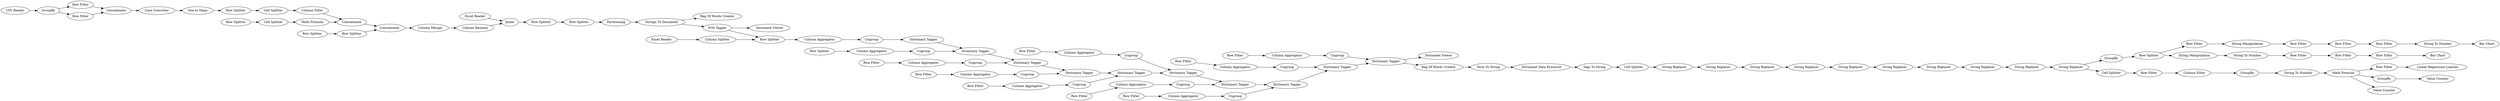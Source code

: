 digraph {
	"-3942821767610938061_110" [label="Row Filter"]
	"362135708087517249_195" [label="Value Counter"]
	"6252356855806818967_168" [label="String Replacer"]
	"6051865269236678821_51" [label="Math Formula"]
	"6051865269236678821_97" [label="Row Splitter"]
	"2846296802216203933_178" [label="String Manipulation"]
	"3756844909577539307_105" [label="Column Aggregator"]
	"-3336314075671995964_101" [label=Ungroup]
	"-3336314075671995964_88" [label="Row Splitter"]
	"2571380516058646961_108" [label="Column Aggregator"]
	"-3942821767610938061_108" [label="Column Aggregator"]
	"3877107365843267737_109" [label=Ungroup]
	"6051865269236678821_100" [label="Column Filter"]
	"-3572905238085532658_108" [label="Column Aggregator"]
	"-2392845769648733202_154" [label="Excel Reader"]
	"-3986436151427281941_171" [label="Row Filter"]
	"5185702245293426156_109" [label=Ungroup]
	"3877107365843267737_108" [label="Column Aggregator"]
	"362135708087517249_196" [label="Value Counter"]
	"-8168665570186247951_180" [label="Bar Chart"]
	"6051865269236678821_106" [label="Column Rename"]
	"5300817480344905901_28" [label="One to Many"]
	"-3572905238085532658_109" [label=Ungroup]
	"-2392845769648733202_142" [label=Joiner]
	"-3986436151427281941_169" [label="Row Filter"]
	"-8374975983702944886_135" [label="Row Filter"]
	"362135708087517249_109" [label="Document Viewer"]
	"-9059609318305491657_115" [label="Row Filter"]
	"8042765239793826767_57" [label="Dictionary Tagger"]
	"-3336314075671995964_100" [label="Column Aggregator"]
	"5300817480344905901_39" [label="Case Converter"]
	"6252356855806818967_164" [label="String Replacer"]
	"6252356855806818967_162" [label="String Replacer"]
	"6252356855806818967_166" [label="String Replacer"]
	"-2392845769648733202_147" [label="Row Splitter"]
	"345925534983433514_165" [label="Row Filter"]
	"2846296802216203933_175" [label="Row Filter"]
	"6252356855806818967_170" [label="String Replacer"]
	"-3986436151427281941_170" [label="Row Filter"]
	"6051865269236678821_50" [label="Cell Splitter"]
	"-2392845769648733202_152" [label="Row Splitter"]
	"362135708087517249_90" [label="Term To String"]
	"362135708087517249_91" [label="Document Data Extractor"]
	"-6155385474244733977_59" [label=Partitioning]
	"7525895211467713453_109" [label=Ungroup]
	"6051865269236678821_102" [label=Concatenate]
	"8042765239793826767_65" [label="Dictionary Tagger"]
	"-6155385474244733977_53" [label="Strings To Document"]
	"362135708087517249_10" [label="CSV Reader"]
	"8042765239793826767_84" [label="Dictionary Tagger"]
	"8042765239793826767_86" [label="Dictionary Tagger"]
	"-8374975983702944886_116" [label=GroupBy]
	"2622644458710482842_112" [label="Row Filter"]
	"6694633649908433698_55" [label="POS Tagger"]
	"-8168665570186247951_173" [label="Bar Chart"]
	"362135708087517249_194" [label=GroupBy]
	"6051865269236678821_107" [label="Row Splitter"]
	"5300817480344905901_21" [label=Concatenate]
	"6051865269236678821_49" [label="Row Splitter"]
	"-8168665570186247951_164" [label=GroupBy]
	"6694633649908433698_58" [label="Excel Reader"]
	"6051865269236678821_103" [label="Row Splitter"]
	"-3572905238085532658_110" [label="Row Filter"]
	"2622644458710482842_114" [label="Column Aggregator"]
	"5300817480344905901_19" [label="Row Filter"]
	"7525895211467713453_110" [label="Row Filter"]
	"6694633649908433698_56" [label="Document Viewer"]
	"362135708087517249_119" [label="Cell Splitter"]
	"-9059609318305491657_117" [label="Column Aggregator"]
	"-8168665570186247951_189" [label="Row Filter"]
	"362135708087517249_92" [label="Tags To String"]
	"3756844909577539307_104" [label="Row Splitter"]
	"-8168665570186247951_163" [label="Row Splitter"]
	"5300817480344905901_20" [label="Row Filter"]
	"5300817480344905901_18" [label=GroupBy]
	"8042765239793826767_68" [label="Dictionary Tagger"]
	"8042765239793826767_74" [label="Dictionary Tagger"]
	"8042765239793826767_85" [label="Dictionary Tagger"]
	"6252356855806818967_163" [label="String Replacer"]
	"-9059609318305491657_116" [label=Ungroup]
	"2846296802216203933_174" [label="Row Filter"]
	"-8374975983702944886_114" [label="Cell Splitter"]
	"6051865269236678821_104" [label=Concatenate]
	"5185702245293426156_108" [label="Column Aggregator"]
	"6252356855806818967_167" [label="String Replacer"]
	"-8168665570186247951_190" [label="String To Number"]
	"3877107365843267737_110" [label="Row Filter"]
	"7525895211467713453_108" [label="Column Aggregator"]
	"8042765239793826767_83" [label="Dictionary Tagger"]
	"3756844909577539307_103" [label=Ungroup]
	"8042765239793826767_87" [label="Dictionary Tagger"]
	"2846296802216203933_177" [label="String To Number"]
	"-6155385474244733977_54" [label="Bag Of Words Creator"]
	"6694633649908433698_102" [label="Column Splitter"]
	"2571380516058646961_109" [label=Ungroup]
	"345925534983433514_163" [label="Linear Regression Learner"]
	"2622644458710482842_113" [label=Ungroup]
	"2571380516058646961_110" [label="Row Filter"]
	"5185702245293426156_110" [label="Row Filter"]
	"6252356855806818967_161" [label="String Replacer"]
	"-3986436151427281941_172" [label="String Manipulation"]
	"2846296802216203933_176" [label="Row Filter"]
	"-8374975983702944886_192" [label="Column Filter"]
	"-8374975983702944886_185" [label="Math Formula"]
	"362135708087517249_88" [label="Bag Of Words Creator"]
	"-8374975983702944886_184" [label="String To Number"]
	"-3942821767610938061_109" [label=Ungroup]
	"8042765239793826767_82" [label="Dictionary Tagger"]
	"6252356855806818967_169" [label="String Replacer"]
	"6051865269236678821_105" [label="Column Merger"]
	"6252356855806818967_165" [label="String Replacer"]
	"6051865269236678821_98" [label="Cell Splitter"]
	"-8374975983702944886_192" -> "-8374975983702944886_116"
	"2846296802216203933_176" -> "2846296802216203933_175"
	"-8168665570186247951_163" -> "2846296802216203933_178"
	"6252356855806818967_166" -> "6252356855806818967_167"
	"3877107365843267737_110" -> "3877107365843267737_108"
	"2846296802216203933_174" -> "2846296802216203933_176"
	"-2392845769648733202_154" -> "-2392845769648733202_142"
	"2846296802216203933_178" -> "2846296802216203933_177"
	"-6155385474244733977_53" -> "6694633649908433698_55"
	"-3942821767610938061_108" -> "-3942821767610938061_109"
	"6252356855806818967_165" -> "6252356855806818967_166"
	"3877107365843267737_108" -> "3877107365843267737_109"
	"-8374975983702944886_185" -> "362135708087517249_196"
	"6252356855806818967_169" -> "6252356855806818967_170"
	"-3336314075671995964_100" -> "-3336314075671995964_101"
	"5185702245293426156_109" -> "8042765239793826767_85"
	"6051865269236678821_51" -> "6051865269236678821_102"
	"-8168665570186247951_164" -> "-8168665570186247951_163"
	"-8374975983702944886_116" -> "-8374975983702944886_184"
	"8042765239793826767_84" -> "8042765239793826767_85"
	"8042765239793826767_57" -> "8042765239793826767_65"
	"5185702245293426156_108" -> "5185702245293426156_109"
	"-3986436151427281941_172" -> "-3986436151427281941_169"
	"-3986436151427281941_169" -> "-3986436151427281941_170"
	"6252356855806818967_170" -> "-8374975983702944886_114"
	"3756844909577539307_103" -> "8042765239793826767_65"
	"6252356855806818967_161" -> "6252356855806818967_162"
	"2846296802216203933_177" -> "2846296802216203933_174"
	"6051865269236678821_98" -> "6051865269236678821_100"
	"8042765239793826767_87" -> "362135708087517249_109"
	"-9059609318305491657_117" -> "-9059609318305491657_116"
	"-3942821767610938061_110" -> "-3942821767610938061_108"
	"-3572905238085532658_110" -> "-3572905238085532658_108"
	"6051865269236678821_107" -> "6051865269236678821_104"
	"2571380516058646961_108" -> "2571380516058646961_109"
	"-8374975983702944886_114" -> "-8374975983702944886_135"
	"6694633649908433698_55" -> "-3336314075671995964_88"
	"6051865269236678821_102" -> "6051865269236678821_104"
	"7525895211467713453_110" -> "7525895211467713453_108"
	"6051865269236678821_106" -> "-2392845769648733202_142"
	"8042765239793826767_82" -> "8042765239793826767_83"
	"-3942821767610938061_109" -> "8042765239793826767_83"
	"6051865269236678821_97" -> "6051865269236678821_98"
	"-9059609318305491657_115" -> "-9059609318305491657_117"
	"3877107365843267737_109" -> "8042765239793826767_87"
	"6051865269236678821_100" -> "6051865269236678821_102"
	"-6155385474244733977_59" -> "-6155385474244733977_53"
	"362135708087517249_119" -> "6252356855806818967_161"
	"6694633649908433698_102" -> "-3336314075671995964_88"
	"2571380516058646961_109" -> "8042765239793826767_68"
	"8042765239793826767_83" -> "8042765239793826767_84"
	"-6155385474244733977_53" -> "-6155385474244733977_54"
	"7525895211467713453_108" -> "7525895211467713453_109"
	"6051865269236678821_50" -> "6051865269236678821_51"
	"3756844909577539307_105" -> "3756844909577539307_103"
	"5300817480344905901_39" -> "5300817480344905901_28"
	"-3986436151427281941_170" -> "-3986436151427281941_171"
	"362135708087517249_92" -> "362135708087517249_119"
	"362135708087517249_91" -> "362135708087517249_92"
	"6694633649908433698_55" -> "6694633649908433698_56"
	"362135708087517249_90" -> "362135708087517249_91"
	"6051865269236678821_104" -> "6051865269236678821_105"
	"-8374975983702944886_184" -> "-8374975983702944886_185"
	"-9059609318305491657_116" -> "8042765239793826767_82"
	"6252356855806818967_163" -> "6252356855806818967_164"
	"2622644458710482842_113" -> "8042765239793826767_74"
	"6051865269236678821_103" -> "6051865269236678821_107"
	"8042765239793826767_68" -> "8042765239793826767_74"
	"-8168665570186247951_163" -> "-8168665570186247951_189"
	"-3336314075671995964_101" -> "8042765239793826767_57"
	"6252356855806818967_164" -> "6252356855806818967_165"
	"2622644458710482842_114" -> "2622644458710482842_113"
	"-3572905238085532658_108" -> "-3572905238085532658_109"
	"-3572905238085532658_109" -> "8042765239793826767_84"
	"6694633649908433698_58" -> "6694633649908433698_102"
	"2846296802216203933_175" -> "-8168665570186247951_180"
	"6252356855806818967_162" -> "6252356855806818967_163"
	"362135708087517249_88" -> "362135708087517249_90"
	"8042765239793826767_65" -> "8042765239793826767_68"
	"6051865269236678821_49" -> "6051865269236678821_50"
	"2622644458710482842_112" -> "2622644458710482842_114"
	"5300817480344905901_18" -> "5300817480344905901_19"
	"6051865269236678821_105" -> "6051865269236678821_106"
	"3756844909577539307_104" -> "3756844909577539307_105"
	"-8168665570186247951_190" -> "-8168665570186247951_173"
	"6252356855806818967_168" -> "6252356855806818967_169"
	"8042765239793826767_87" -> "362135708087517249_88"
	"5300817480344905901_21" -> "5300817480344905901_39"
	"2571380516058646961_110" -> "2571380516058646961_108"
	"-8168665570186247951_189" -> "-3986436151427281941_172"
	"-8374975983702944886_135" -> "-8374975983702944886_192"
	"5300817480344905901_19" -> "5300817480344905901_21"
	"362135708087517249_194" -> "362135708087517249_195"
	"8042765239793826767_85" -> "8042765239793826767_86"
	"-2392845769648733202_152" -> "-6155385474244733977_59"
	"-8374975983702944886_185" -> "345925534983433514_165"
	"345925534983433514_165" -> "345925534983433514_163"
	"6252356855806818967_170" -> "-8168665570186247951_164"
	"-2392845769648733202_147" -> "-2392845769648733202_152"
	"362135708087517249_10" -> "5300817480344905901_18"
	"-3986436151427281941_171" -> "-8168665570186247951_190"
	"5300817480344905901_20" -> "5300817480344905901_21"
	"8042765239793826767_86" -> "8042765239793826767_87"
	"6252356855806818967_167" -> "6252356855806818967_168"
	"-8374975983702944886_185" -> "362135708087517249_194"
	"-3336314075671995964_88" -> "-3336314075671995964_100"
	"8042765239793826767_74" -> "8042765239793826767_82"
	"-2392845769648733202_142" -> "-2392845769648733202_147"
	"5185702245293426156_110" -> "5185702245293426156_108"
	"5300817480344905901_18" -> "5300817480344905901_20"
	"5300817480344905901_28" -> "6051865269236678821_97"
	"7525895211467713453_109" -> "8042765239793826767_86"
	rankdir=LR
}
